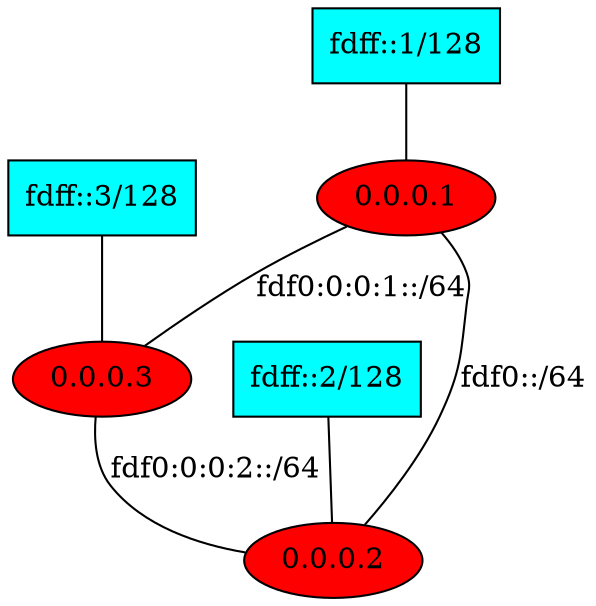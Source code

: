 strict graph "" {
	"fdff::3/128"	 [fillcolor=cyan,
		shape=box,
		style=filled];
	"0.0.0.3"	 [fillcolor=red,
		style=filled];
	"fdff::3/128" -- "0.0.0.3";
	"fdff::2/128"	 [fillcolor=cyan,
		shape=box,
		style=filled];
	"0.0.0.2"	 [fillcolor=red,
		style=filled];
	"fdff::2/128" -- "0.0.0.2";
	"fdff::1/128"	 [fillcolor=cyan,
		shape=box,
		style=filled];
	"0.0.0.1"	 [fillcolor=red,
		style=filled];
	"fdff::1/128" -- "0.0.0.1";
	"0.0.0.1" -- "0.0.0.3"	 [label="fdf0:0:0:1::/64"];
	"0.0.0.1" -- "0.0.0.2"	 [label="fdf0::/64"];
	"0.0.0.3" -- "0.0.0.2"	 [label="fdf0:0:0:2::/64"];
}
